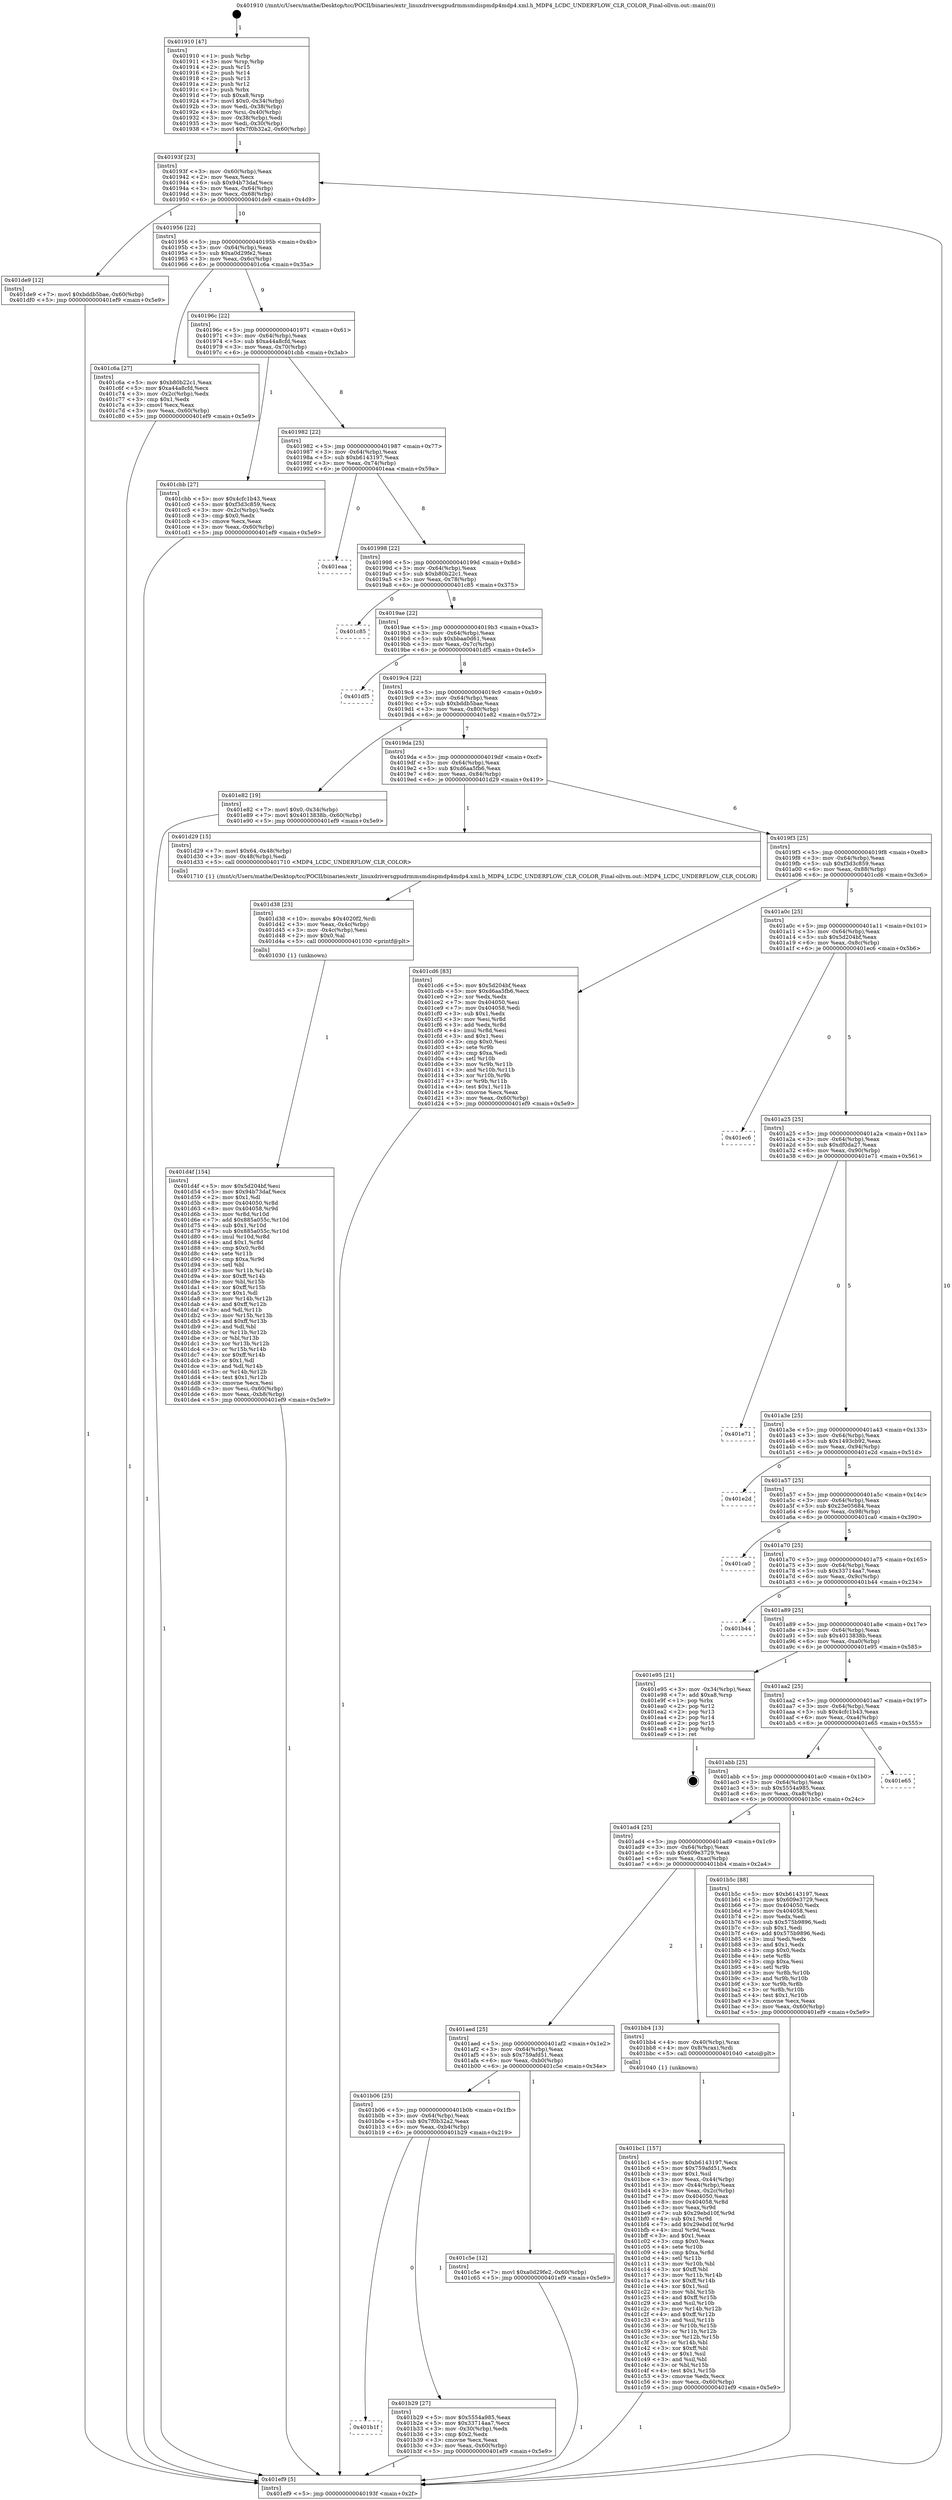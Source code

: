 digraph "0x401910" {
  label = "0x401910 (/mnt/c/Users/mathe/Desktop/tcc/POCII/binaries/extr_linuxdriversgpudrmmsmdispmdp4mdp4.xml.h_MDP4_LCDC_UNDERFLOW_CLR_COLOR_Final-ollvm.out::main(0))"
  labelloc = "t"
  node[shape=record]

  Entry [label="",width=0.3,height=0.3,shape=circle,fillcolor=black,style=filled]
  "0x40193f" [label="{
     0x40193f [23]\l
     | [instrs]\l
     &nbsp;&nbsp;0x40193f \<+3\>: mov -0x60(%rbp),%eax\l
     &nbsp;&nbsp;0x401942 \<+2\>: mov %eax,%ecx\l
     &nbsp;&nbsp;0x401944 \<+6\>: sub $0x94b73daf,%ecx\l
     &nbsp;&nbsp;0x40194a \<+3\>: mov %eax,-0x64(%rbp)\l
     &nbsp;&nbsp;0x40194d \<+3\>: mov %ecx,-0x68(%rbp)\l
     &nbsp;&nbsp;0x401950 \<+6\>: je 0000000000401de9 \<main+0x4d9\>\l
  }"]
  "0x401de9" [label="{
     0x401de9 [12]\l
     | [instrs]\l
     &nbsp;&nbsp;0x401de9 \<+7\>: movl $0xbddb5bae,-0x60(%rbp)\l
     &nbsp;&nbsp;0x401df0 \<+5\>: jmp 0000000000401ef9 \<main+0x5e9\>\l
  }"]
  "0x401956" [label="{
     0x401956 [22]\l
     | [instrs]\l
     &nbsp;&nbsp;0x401956 \<+5\>: jmp 000000000040195b \<main+0x4b\>\l
     &nbsp;&nbsp;0x40195b \<+3\>: mov -0x64(%rbp),%eax\l
     &nbsp;&nbsp;0x40195e \<+5\>: sub $0xa0d29fe2,%eax\l
     &nbsp;&nbsp;0x401963 \<+3\>: mov %eax,-0x6c(%rbp)\l
     &nbsp;&nbsp;0x401966 \<+6\>: je 0000000000401c6a \<main+0x35a\>\l
  }"]
  Exit [label="",width=0.3,height=0.3,shape=circle,fillcolor=black,style=filled,peripheries=2]
  "0x401c6a" [label="{
     0x401c6a [27]\l
     | [instrs]\l
     &nbsp;&nbsp;0x401c6a \<+5\>: mov $0xb80b22c1,%eax\l
     &nbsp;&nbsp;0x401c6f \<+5\>: mov $0xa44a8cfd,%ecx\l
     &nbsp;&nbsp;0x401c74 \<+3\>: mov -0x2c(%rbp),%edx\l
     &nbsp;&nbsp;0x401c77 \<+3\>: cmp $0x1,%edx\l
     &nbsp;&nbsp;0x401c7a \<+3\>: cmovl %ecx,%eax\l
     &nbsp;&nbsp;0x401c7d \<+3\>: mov %eax,-0x60(%rbp)\l
     &nbsp;&nbsp;0x401c80 \<+5\>: jmp 0000000000401ef9 \<main+0x5e9\>\l
  }"]
  "0x40196c" [label="{
     0x40196c [22]\l
     | [instrs]\l
     &nbsp;&nbsp;0x40196c \<+5\>: jmp 0000000000401971 \<main+0x61\>\l
     &nbsp;&nbsp;0x401971 \<+3\>: mov -0x64(%rbp),%eax\l
     &nbsp;&nbsp;0x401974 \<+5\>: sub $0xa44a8cfd,%eax\l
     &nbsp;&nbsp;0x401979 \<+3\>: mov %eax,-0x70(%rbp)\l
     &nbsp;&nbsp;0x40197c \<+6\>: je 0000000000401cbb \<main+0x3ab\>\l
  }"]
  "0x401d4f" [label="{
     0x401d4f [154]\l
     | [instrs]\l
     &nbsp;&nbsp;0x401d4f \<+5\>: mov $0x5d204bf,%esi\l
     &nbsp;&nbsp;0x401d54 \<+5\>: mov $0x94b73daf,%ecx\l
     &nbsp;&nbsp;0x401d59 \<+2\>: mov $0x1,%dl\l
     &nbsp;&nbsp;0x401d5b \<+8\>: mov 0x404050,%r8d\l
     &nbsp;&nbsp;0x401d63 \<+8\>: mov 0x404058,%r9d\l
     &nbsp;&nbsp;0x401d6b \<+3\>: mov %r8d,%r10d\l
     &nbsp;&nbsp;0x401d6e \<+7\>: add $0x885a055c,%r10d\l
     &nbsp;&nbsp;0x401d75 \<+4\>: sub $0x1,%r10d\l
     &nbsp;&nbsp;0x401d79 \<+7\>: sub $0x885a055c,%r10d\l
     &nbsp;&nbsp;0x401d80 \<+4\>: imul %r10d,%r8d\l
     &nbsp;&nbsp;0x401d84 \<+4\>: and $0x1,%r8d\l
     &nbsp;&nbsp;0x401d88 \<+4\>: cmp $0x0,%r8d\l
     &nbsp;&nbsp;0x401d8c \<+4\>: sete %r11b\l
     &nbsp;&nbsp;0x401d90 \<+4\>: cmp $0xa,%r9d\l
     &nbsp;&nbsp;0x401d94 \<+3\>: setl %bl\l
     &nbsp;&nbsp;0x401d97 \<+3\>: mov %r11b,%r14b\l
     &nbsp;&nbsp;0x401d9a \<+4\>: xor $0xff,%r14b\l
     &nbsp;&nbsp;0x401d9e \<+3\>: mov %bl,%r15b\l
     &nbsp;&nbsp;0x401da1 \<+4\>: xor $0xff,%r15b\l
     &nbsp;&nbsp;0x401da5 \<+3\>: xor $0x1,%dl\l
     &nbsp;&nbsp;0x401da8 \<+3\>: mov %r14b,%r12b\l
     &nbsp;&nbsp;0x401dab \<+4\>: and $0xff,%r12b\l
     &nbsp;&nbsp;0x401daf \<+3\>: and %dl,%r11b\l
     &nbsp;&nbsp;0x401db2 \<+3\>: mov %r15b,%r13b\l
     &nbsp;&nbsp;0x401db5 \<+4\>: and $0xff,%r13b\l
     &nbsp;&nbsp;0x401db9 \<+2\>: and %dl,%bl\l
     &nbsp;&nbsp;0x401dbb \<+3\>: or %r11b,%r12b\l
     &nbsp;&nbsp;0x401dbe \<+3\>: or %bl,%r13b\l
     &nbsp;&nbsp;0x401dc1 \<+3\>: xor %r13b,%r12b\l
     &nbsp;&nbsp;0x401dc4 \<+3\>: or %r15b,%r14b\l
     &nbsp;&nbsp;0x401dc7 \<+4\>: xor $0xff,%r14b\l
     &nbsp;&nbsp;0x401dcb \<+3\>: or $0x1,%dl\l
     &nbsp;&nbsp;0x401dce \<+3\>: and %dl,%r14b\l
     &nbsp;&nbsp;0x401dd1 \<+3\>: or %r14b,%r12b\l
     &nbsp;&nbsp;0x401dd4 \<+4\>: test $0x1,%r12b\l
     &nbsp;&nbsp;0x401dd8 \<+3\>: cmovne %ecx,%esi\l
     &nbsp;&nbsp;0x401ddb \<+3\>: mov %esi,-0x60(%rbp)\l
     &nbsp;&nbsp;0x401dde \<+6\>: mov %eax,-0xb8(%rbp)\l
     &nbsp;&nbsp;0x401de4 \<+5\>: jmp 0000000000401ef9 \<main+0x5e9\>\l
  }"]
  "0x401cbb" [label="{
     0x401cbb [27]\l
     | [instrs]\l
     &nbsp;&nbsp;0x401cbb \<+5\>: mov $0x4cfc1b43,%eax\l
     &nbsp;&nbsp;0x401cc0 \<+5\>: mov $0xf3d3c859,%ecx\l
     &nbsp;&nbsp;0x401cc5 \<+3\>: mov -0x2c(%rbp),%edx\l
     &nbsp;&nbsp;0x401cc8 \<+3\>: cmp $0x0,%edx\l
     &nbsp;&nbsp;0x401ccb \<+3\>: cmove %ecx,%eax\l
     &nbsp;&nbsp;0x401cce \<+3\>: mov %eax,-0x60(%rbp)\l
     &nbsp;&nbsp;0x401cd1 \<+5\>: jmp 0000000000401ef9 \<main+0x5e9\>\l
  }"]
  "0x401982" [label="{
     0x401982 [22]\l
     | [instrs]\l
     &nbsp;&nbsp;0x401982 \<+5\>: jmp 0000000000401987 \<main+0x77\>\l
     &nbsp;&nbsp;0x401987 \<+3\>: mov -0x64(%rbp),%eax\l
     &nbsp;&nbsp;0x40198a \<+5\>: sub $0xb6143197,%eax\l
     &nbsp;&nbsp;0x40198f \<+3\>: mov %eax,-0x74(%rbp)\l
     &nbsp;&nbsp;0x401992 \<+6\>: je 0000000000401eaa \<main+0x59a\>\l
  }"]
  "0x401d38" [label="{
     0x401d38 [23]\l
     | [instrs]\l
     &nbsp;&nbsp;0x401d38 \<+10\>: movabs $0x4020f2,%rdi\l
     &nbsp;&nbsp;0x401d42 \<+3\>: mov %eax,-0x4c(%rbp)\l
     &nbsp;&nbsp;0x401d45 \<+3\>: mov -0x4c(%rbp),%esi\l
     &nbsp;&nbsp;0x401d48 \<+2\>: mov $0x0,%al\l
     &nbsp;&nbsp;0x401d4a \<+5\>: call 0000000000401030 \<printf@plt\>\l
     | [calls]\l
     &nbsp;&nbsp;0x401030 \{1\} (unknown)\l
  }"]
  "0x401eaa" [label="{
     0x401eaa\l
  }", style=dashed]
  "0x401998" [label="{
     0x401998 [22]\l
     | [instrs]\l
     &nbsp;&nbsp;0x401998 \<+5\>: jmp 000000000040199d \<main+0x8d\>\l
     &nbsp;&nbsp;0x40199d \<+3\>: mov -0x64(%rbp),%eax\l
     &nbsp;&nbsp;0x4019a0 \<+5\>: sub $0xb80b22c1,%eax\l
     &nbsp;&nbsp;0x4019a5 \<+3\>: mov %eax,-0x78(%rbp)\l
     &nbsp;&nbsp;0x4019a8 \<+6\>: je 0000000000401c85 \<main+0x375\>\l
  }"]
  "0x401bc1" [label="{
     0x401bc1 [157]\l
     | [instrs]\l
     &nbsp;&nbsp;0x401bc1 \<+5\>: mov $0xb6143197,%ecx\l
     &nbsp;&nbsp;0x401bc6 \<+5\>: mov $0x759afd51,%edx\l
     &nbsp;&nbsp;0x401bcb \<+3\>: mov $0x1,%sil\l
     &nbsp;&nbsp;0x401bce \<+3\>: mov %eax,-0x44(%rbp)\l
     &nbsp;&nbsp;0x401bd1 \<+3\>: mov -0x44(%rbp),%eax\l
     &nbsp;&nbsp;0x401bd4 \<+3\>: mov %eax,-0x2c(%rbp)\l
     &nbsp;&nbsp;0x401bd7 \<+7\>: mov 0x404050,%eax\l
     &nbsp;&nbsp;0x401bde \<+8\>: mov 0x404058,%r8d\l
     &nbsp;&nbsp;0x401be6 \<+3\>: mov %eax,%r9d\l
     &nbsp;&nbsp;0x401be9 \<+7\>: sub $0x29ebd10f,%r9d\l
     &nbsp;&nbsp;0x401bf0 \<+4\>: sub $0x1,%r9d\l
     &nbsp;&nbsp;0x401bf4 \<+7\>: add $0x29ebd10f,%r9d\l
     &nbsp;&nbsp;0x401bfb \<+4\>: imul %r9d,%eax\l
     &nbsp;&nbsp;0x401bff \<+3\>: and $0x1,%eax\l
     &nbsp;&nbsp;0x401c02 \<+3\>: cmp $0x0,%eax\l
     &nbsp;&nbsp;0x401c05 \<+4\>: sete %r10b\l
     &nbsp;&nbsp;0x401c09 \<+4\>: cmp $0xa,%r8d\l
     &nbsp;&nbsp;0x401c0d \<+4\>: setl %r11b\l
     &nbsp;&nbsp;0x401c11 \<+3\>: mov %r10b,%bl\l
     &nbsp;&nbsp;0x401c14 \<+3\>: xor $0xff,%bl\l
     &nbsp;&nbsp;0x401c17 \<+3\>: mov %r11b,%r14b\l
     &nbsp;&nbsp;0x401c1a \<+4\>: xor $0xff,%r14b\l
     &nbsp;&nbsp;0x401c1e \<+4\>: xor $0x1,%sil\l
     &nbsp;&nbsp;0x401c22 \<+3\>: mov %bl,%r15b\l
     &nbsp;&nbsp;0x401c25 \<+4\>: and $0xff,%r15b\l
     &nbsp;&nbsp;0x401c29 \<+3\>: and %sil,%r10b\l
     &nbsp;&nbsp;0x401c2c \<+3\>: mov %r14b,%r12b\l
     &nbsp;&nbsp;0x401c2f \<+4\>: and $0xff,%r12b\l
     &nbsp;&nbsp;0x401c33 \<+3\>: and %sil,%r11b\l
     &nbsp;&nbsp;0x401c36 \<+3\>: or %r10b,%r15b\l
     &nbsp;&nbsp;0x401c39 \<+3\>: or %r11b,%r12b\l
     &nbsp;&nbsp;0x401c3c \<+3\>: xor %r12b,%r15b\l
     &nbsp;&nbsp;0x401c3f \<+3\>: or %r14b,%bl\l
     &nbsp;&nbsp;0x401c42 \<+3\>: xor $0xff,%bl\l
     &nbsp;&nbsp;0x401c45 \<+4\>: or $0x1,%sil\l
     &nbsp;&nbsp;0x401c49 \<+3\>: and %sil,%bl\l
     &nbsp;&nbsp;0x401c4c \<+3\>: or %bl,%r15b\l
     &nbsp;&nbsp;0x401c4f \<+4\>: test $0x1,%r15b\l
     &nbsp;&nbsp;0x401c53 \<+3\>: cmovne %edx,%ecx\l
     &nbsp;&nbsp;0x401c56 \<+3\>: mov %ecx,-0x60(%rbp)\l
     &nbsp;&nbsp;0x401c59 \<+5\>: jmp 0000000000401ef9 \<main+0x5e9\>\l
  }"]
  "0x401c85" [label="{
     0x401c85\l
  }", style=dashed]
  "0x4019ae" [label="{
     0x4019ae [22]\l
     | [instrs]\l
     &nbsp;&nbsp;0x4019ae \<+5\>: jmp 00000000004019b3 \<main+0xa3\>\l
     &nbsp;&nbsp;0x4019b3 \<+3\>: mov -0x64(%rbp),%eax\l
     &nbsp;&nbsp;0x4019b6 \<+5\>: sub $0xbbaa0d61,%eax\l
     &nbsp;&nbsp;0x4019bb \<+3\>: mov %eax,-0x7c(%rbp)\l
     &nbsp;&nbsp;0x4019be \<+6\>: je 0000000000401df5 \<main+0x4e5\>\l
  }"]
  "0x401910" [label="{
     0x401910 [47]\l
     | [instrs]\l
     &nbsp;&nbsp;0x401910 \<+1\>: push %rbp\l
     &nbsp;&nbsp;0x401911 \<+3\>: mov %rsp,%rbp\l
     &nbsp;&nbsp;0x401914 \<+2\>: push %r15\l
     &nbsp;&nbsp;0x401916 \<+2\>: push %r14\l
     &nbsp;&nbsp;0x401918 \<+2\>: push %r13\l
     &nbsp;&nbsp;0x40191a \<+2\>: push %r12\l
     &nbsp;&nbsp;0x40191c \<+1\>: push %rbx\l
     &nbsp;&nbsp;0x40191d \<+7\>: sub $0xa8,%rsp\l
     &nbsp;&nbsp;0x401924 \<+7\>: movl $0x0,-0x34(%rbp)\l
     &nbsp;&nbsp;0x40192b \<+3\>: mov %edi,-0x38(%rbp)\l
     &nbsp;&nbsp;0x40192e \<+4\>: mov %rsi,-0x40(%rbp)\l
     &nbsp;&nbsp;0x401932 \<+3\>: mov -0x38(%rbp),%edi\l
     &nbsp;&nbsp;0x401935 \<+3\>: mov %edi,-0x30(%rbp)\l
     &nbsp;&nbsp;0x401938 \<+7\>: movl $0x7f0b32a2,-0x60(%rbp)\l
  }"]
  "0x401df5" [label="{
     0x401df5\l
  }", style=dashed]
  "0x4019c4" [label="{
     0x4019c4 [22]\l
     | [instrs]\l
     &nbsp;&nbsp;0x4019c4 \<+5\>: jmp 00000000004019c9 \<main+0xb9\>\l
     &nbsp;&nbsp;0x4019c9 \<+3\>: mov -0x64(%rbp),%eax\l
     &nbsp;&nbsp;0x4019cc \<+5\>: sub $0xbddb5bae,%eax\l
     &nbsp;&nbsp;0x4019d1 \<+3\>: mov %eax,-0x80(%rbp)\l
     &nbsp;&nbsp;0x4019d4 \<+6\>: je 0000000000401e82 \<main+0x572\>\l
  }"]
  "0x401ef9" [label="{
     0x401ef9 [5]\l
     | [instrs]\l
     &nbsp;&nbsp;0x401ef9 \<+5\>: jmp 000000000040193f \<main+0x2f\>\l
  }"]
  "0x401e82" [label="{
     0x401e82 [19]\l
     | [instrs]\l
     &nbsp;&nbsp;0x401e82 \<+7\>: movl $0x0,-0x34(%rbp)\l
     &nbsp;&nbsp;0x401e89 \<+7\>: movl $0x4013838b,-0x60(%rbp)\l
     &nbsp;&nbsp;0x401e90 \<+5\>: jmp 0000000000401ef9 \<main+0x5e9\>\l
  }"]
  "0x4019da" [label="{
     0x4019da [25]\l
     | [instrs]\l
     &nbsp;&nbsp;0x4019da \<+5\>: jmp 00000000004019df \<main+0xcf\>\l
     &nbsp;&nbsp;0x4019df \<+3\>: mov -0x64(%rbp),%eax\l
     &nbsp;&nbsp;0x4019e2 \<+5\>: sub $0xd6aa5fb6,%eax\l
     &nbsp;&nbsp;0x4019e7 \<+6\>: mov %eax,-0x84(%rbp)\l
     &nbsp;&nbsp;0x4019ed \<+6\>: je 0000000000401d29 \<main+0x419\>\l
  }"]
  "0x401b1f" [label="{
     0x401b1f\l
  }", style=dashed]
  "0x401d29" [label="{
     0x401d29 [15]\l
     | [instrs]\l
     &nbsp;&nbsp;0x401d29 \<+7\>: movl $0x64,-0x48(%rbp)\l
     &nbsp;&nbsp;0x401d30 \<+3\>: mov -0x48(%rbp),%edi\l
     &nbsp;&nbsp;0x401d33 \<+5\>: call 0000000000401710 \<MDP4_LCDC_UNDERFLOW_CLR_COLOR\>\l
     | [calls]\l
     &nbsp;&nbsp;0x401710 \{1\} (/mnt/c/Users/mathe/Desktop/tcc/POCII/binaries/extr_linuxdriversgpudrmmsmdispmdp4mdp4.xml.h_MDP4_LCDC_UNDERFLOW_CLR_COLOR_Final-ollvm.out::MDP4_LCDC_UNDERFLOW_CLR_COLOR)\l
  }"]
  "0x4019f3" [label="{
     0x4019f3 [25]\l
     | [instrs]\l
     &nbsp;&nbsp;0x4019f3 \<+5\>: jmp 00000000004019f8 \<main+0xe8\>\l
     &nbsp;&nbsp;0x4019f8 \<+3\>: mov -0x64(%rbp),%eax\l
     &nbsp;&nbsp;0x4019fb \<+5\>: sub $0xf3d3c859,%eax\l
     &nbsp;&nbsp;0x401a00 \<+6\>: mov %eax,-0x88(%rbp)\l
     &nbsp;&nbsp;0x401a06 \<+6\>: je 0000000000401cd6 \<main+0x3c6\>\l
  }"]
  "0x401b29" [label="{
     0x401b29 [27]\l
     | [instrs]\l
     &nbsp;&nbsp;0x401b29 \<+5\>: mov $0x5554a985,%eax\l
     &nbsp;&nbsp;0x401b2e \<+5\>: mov $0x33714aa7,%ecx\l
     &nbsp;&nbsp;0x401b33 \<+3\>: mov -0x30(%rbp),%edx\l
     &nbsp;&nbsp;0x401b36 \<+3\>: cmp $0x2,%edx\l
     &nbsp;&nbsp;0x401b39 \<+3\>: cmovne %ecx,%eax\l
     &nbsp;&nbsp;0x401b3c \<+3\>: mov %eax,-0x60(%rbp)\l
     &nbsp;&nbsp;0x401b3f \<+5\>: jmp 0000000000401ef9 \<main+0x5e9\>\l
  }"]
  "0x401cd6" [label="{
     0x401cd6 [83]\l
     | [instrs]\l
     &nbsp;&nbsp;0x401cd6 \<+5\>: mov $0x5d204bf,%eax\l
     &nbsp;&nbsp;0x401cdb \<+5\>: mov $0xd6aa5fb6,%ecx\l
     &nbsp;&nbsp;0x401ce0 \<+2\>: xor %edx,%edx\l
     &nbsp;&nbsp;0x401ce2 \<+7\>: mov 0x404050,%esi\l
     &nbsp;&nbsp;0x401ce9 \<+7\>: mov 0x404058,%edi\l
     &nbsp;&nbsp;0x401cf0 \<+3\>: sub $0x1,%edx\l
     &nbsp;&nbsp;0x401cf3 \<+3\>: mov %esi,%r8d\l
     &nbsp;&nbsp;0x401cf6 \<+3\>: add %edx,%r8d\l
     &nbsp;&nbsp;0x401cf9 \<+4\>: imul %r8d,%esi\l
     &nbsp;&nbsp;0x401cfd \<+3\>: and $0x1,%esi\l
     &nbsp;&nbsp;0x401d00 \<+3\>: cmp $0x0,%esi\l
     &nbsp;&nbsp;0x401d03 \<+4\>: sete %r9b\l
     &nbsp;&nbsp;0x401d07 \<+3\>: cmp $0xa,%edi\l
     &nbsp;&nbsp;0x401d0a \<+4\>: setl %r10b\l
     &nbsp;&nbsp;0x401d0e \<+3\>: mov %r9b,%r11b\l
     &nbsp;&nbsp;0x401d11 \<+3\>: and %r10b,%r11b\l
     &nbsp;&nbsp;0x401d14 \<+3\>: xor %r10b,%r9b\l
     &nbsp;&nbsp;0x401d17 \<+3\>: or %r9b,%r11b\l
     &nbsp;&nbsp;0x401d1a \<+4\>: test $0x1,%r11b\l
     &nbsp;&nbsp;0x401d1e \<+3\>: cmovne %ecx,%eax\l
     &nbsp;&nbsp;0x401d21 \<+3\>: mov %eax,-0x60(%rbp)\l
     &nbsp;&nbsp;0x401d24 \<+5\>: jmp 0000000000401ef9 \<main+0x5e9\>\l
  }"]
  "0x401a0c" [label="{
     0x401a0c [25]\l
     | [instrs]\l
     &nbsp;&nbsp;0x401a0c \<+5\>: jmp 0000000000401a11 \<main+0x101\>\l
     &nbsp;&nbsp;0x401a11 \<+3\>: mov -0x64(%rbp),%eax\l
     &nbsp;&nbsp;0x401a14 \<+5\>: sub $0x5d204bf,%eax\l
     &nbsp;&nbsp;0x401a19 \<+6\>: mov %eax,-0x8c(%rbp)\l
     &nbsp;&nbsp;0x401a1f \<+6\>: je 0000000000401ec6 \<main+0x5b6\>\l
  }"]
  "0x401b06" [label="{
     0x401b06 [25]\l
     | [instrs]\l
     &nbsp;&nbsp;0x401b06 \<+5\>: jmp 0000000000401b0b \<main+0x1fb\>\l
     &nbsp;&nbsp;0x401b0b \<+3\>: mov -0x64(%rbp),%eax\l
     &nbsp;&nbsp;0x401b0e \<+5\>: sub $0x7f0b32a2,%eax\l
     &nbsp;&nbsp;0x401b13 \<+6\>: mov %eax,-0xb4(%rbp)\l
     &nbsp;&nbsp;0x401b19 \<+6\>: je 0000000000401b29 \<main+0x219\>\l
  }"]
  "0x401ec6" [label="{
     0x401ec6\l
  }", style=dashed]
  "0x401a25" [label="{
     0x401a25 [25]\l
     | [instrs]\l
     &nbsp;&nbsp;0x401a25 \<+5\>: jmp 0000000000401a2a \<main+0x11a\>\l
     &nbsp;&nbsp;0x401a2a \<+3\>: mov -0x64(%rbp),%eax\l
     &nbsp;&nbsp;0x401a2d \<+5\>: sub $0xdf0da27,%eax\l
     &nbsp;&nbsp;0x401a32 \<+6\>: mov %eax,-0x90(%rbp)\l
     &nbsp;&nbsp;0x401a38 \<+6\>: je 0000000000401e71 \<main+0x561\>\l
  }"]
  "0x401c5e" [label="{
     0x401c5e [12]\l
     | [instrs]\l
     &nbsp;&nbsp;0x401c5e \<+7\>: movl $0xa0d29fe2,-0x60(%rbp)\l
     &nbsp;&nbsp;0x401c65 \<+5\>: jmp 0000000000401ef9 \<main+0x5e9\>\l
  }"]
  "0x401e71" [label="{
     0x401e71\l
  }", style=dashed]
  "0x401a3e" [label="{
     0x401a3e [25]\l
     | [instrs]\l
     &nbsp;&nbsp;0x401a3e \<+5\>: jmp 0000000000401a43 \<main+0x133\>\l
     &nbsp;&nbsp;0x401a43 \<+3\>: mov -0x64(%rbp),%eax\l
     &nbsp;&nbsp;0x401a46 \<+5\>: sub $0x1493cb92,%eax\l
     &nbsp;&nbsp;0x401a4b \<+6\>: mov %eax,-0x94(%rbp)\l
     &nbsp;&nbsp;0x401a51 \<+6\>: je 0000000000401e2d \<main+0x51d\>\l
  }"]
  "0x401aed" [label="{
     0x401aed [25]\l
     | [instrs]\l
     &nbsp;&nbsp;0x401aed \<+5\>: jmp 0000000000401af2 \<main+0x1e2\>\l
     &nbsp;&nbsp;0x401af2 \<+3\>: mov -0x64(%rbp),%eax\l
     &nbsp;&nbsp;0x401af5 \<+5\>: sub $0x759afd51,%eax\l
     &nbsp;&nbsp;0x401afa \<+6\>: mov %eax,-0xb0(%rbp)\l
     &nbsp;&nbsp;0x401b00 \<+6\>: je 0000000000401c5e \<main+0x34e\>\l
  }"]
  "0x401e2d" [label="{
     0x401e2d\l
  }", style=dashed]
  "0x401a57" [label="{
     0x401a57 [25]\l
     | [instrs]\l
     &nbsp;&nbsp;0x401a57 \<+5\>: jmp 0000000000401a5c \<main+0x14c\>\l
     &nbsp;&nbsp;0x401a5c \<+3\>: mov -0x64(%rbp),%eax\l
     &nbsp;&nbsp;0x401a5f \<+5\>: sub $0x23e05684,%eax\l
     &nbsp;&nbsp;0x401a64 \<+6\>: mov %eax,-0x98(%rbp)\l
     &nbsp;&nbsp;0x401a6a \<+6\>: je 0000000000401ca0 \<main+0x390\>\l
  }"]
  "0x401bb4" [label="{
     0x401bb4 [13]\l
     | [instrs]\l
     &nbsp;&nbsp;0x401bb4 \<+4\>: mov -0x40(%rbp),%rax\l
     &nbsp;&nbsp;0x401bb8 \<+4\>: mov 0x8(%rax),%rdi\l
     &nbsp;&nbsp;0x401bbc \<+5\>: call 0000000000401040 \<atoi@plt\>\l
     | [calls]\l
     &nbsp;&nbsp;0x401040 \{1\} (unknown)\l
  }"]
  "0x401ca0" [label="{
     0x401ca0\l
  }", style=dashed]
  "0x401a70" [label="{
     0x401a70 [25]\l
     | [instrs]\l
     &nbsp;&nbsp;0x401a70 \<+5\>: jmp 0000000000401a75 \<main+0x165\>\l
     &nbsp;&nbsp;0x401a75 \<+3\>: mov -0x64(%rbp),%eax\l
     &nbsp;&nbsp;0x401a78 \<+5\>: sub $0x33714aa7,%eax\l
     &nbsp;&nbsp;0x401a7d \<+6\>: mov %eax,-0x9c(%rbp)\l
     &nbsp;&nbsp;0x401a83 \<+6\>: je 0000000000401b44 \<main+0x234\>\l
  }"]
  "0x401ad4" [label="{
     0x401ad4 [25]\l
     | [instrs]\l
     &nbsp;&nbsp;0x401ad4 \<+5\>: jmp 0000000000401ad9 \<main+0x1c9\>\l
     &nbsp;&nbsp;0x401ad9 \<+3\>: mov -0x64(%rbp),%eax\l
     &nbsp;&nbsp;0x401adc \<+5\>: sub $0x609e3729,%eax\l
     &nbsp;&nbsp;0x401ae1 \<+6\>: mov %eax,-0xac(%rbp)\l
     &nbsp;&nbsp;0x401ae7 \<+6\>: je 0000000000401bb4 \<main+0x2a4\>\l
  }"]
  "0x401b44" [label="{
     0x401b44\l
  }", style=dashed]
  "0x401a89" [label="{
     0x401a89 [25]\l
     | [instrs]\l
     &nbsp;&nbsp;0x401a89 \<+5\>: jmp 0000000000401a8e \<main+0x17e\>\l
     &nbsp;&nbsp;0x401a8e \<+3\>: mov -0x64(%rbp),%eax\l
     &nbsp;&nbsp;0x401a91 \<+5\>: sub $0x4013838b,%eax\l
     &nbsp;&nbsp;0x401a96 \<+6\>: mov %eax,-0xa0(%rbp)\l
     &nbsp;&nbsp;0x401a9c \<+6\>: je 0000000000401e95 \<main+0x585\>\l
  }"]
  "0x401b5c" [label="{
     0x401b5c [88]\l
     | [instrs]\l
     &nbsp;&nbsp;0x401b5c \<+5\>: mov $0xb6143197,%eax\l
     &nbsp;&nbsp;0x401b61 \<+5\>: mov $0x609e3729,%ecx\l
     &nbsp;&nbsp;0x401b66 \<+7\>: mov 0x404050,%edx\l
     &nbsp;&nbsp;0x401b6d \<+7\>: mov 0x404058,%esi\l
     &nbsp;&nbsp;0x401b74 \<+2\>: mov %edx,%edi\l
     &nbsp;&nbsp;0x401b76 \<+6\>: sub $0x575b9896,%edi\l
     &nbsp;&nbsp;0x401b7c \<+3\>: sub $0x1,%edi\l
     &nbsp;&nbsp;0x401b7f \<+6\>: add $0x575b9896,%edi\l
     &nbsp;&nbsp;0x401b85 \<+3\>: imul %edi,%edx\l
     &nbsp;&nbsp;0x401b88 \<+3\>: and $0x1,%edx\l
     &nbsp;&nbsp;0x401b8b \<+3\>: cmp $0x0,%edx\l
     &nbsp;&nbsp;0x401b8e \<+4\>: sete %r8b\l
     &nbsp;&nbsp;0x401b92 \<+3\>: cmp $0xa,%esi\l
     &nbsp;&nbsp;0x401b95 \<+4\>: setl %r9b\l
     &nbsp;&nbsp;0x401b99 \<+3\>: mov %r8b,%r10b\l
     &nbsp;&nbsp;0x401b9c \<+3\>: and %r9b,%r10b\l
     &nbsp;&nbsp;0x401b9f \<+3\>: xor %r9b,%r8b\l
     &nbsp;&nbsp;0x401ba2 \<+3\>: or %r8b,%r10b\l
     &nbsp;&nbsp;0x401ba5 \<+4\>: test $0x1,%r10b\l
     &nbsp;&nbsp;0x401ba9 \<+3\>: cmovne %ecx,%eax\l
     &nbsp;&nbsp;0x401bac \<+3\>: mov %eax,-0x60(%rbp)\l
     &nbsp;&nbsp;0x401baf \<+5\>: jmp 0000000000401ef9 \<main+0x5e9\>\l
  }"]
  "0x401e95" [label="{
     0x401e95 [21]\l
     | [instrs]\l
     &nbsp;&nbsp;0x401e95 \<+3\>: mov -0x34(%rbp),%eax\l
     &nbsp;&nbsp;0x401e98 \<+7\>: add $0xa8,%rsp\l
     &nbsp;&nbsp;0x401e9f \<+1\>: pop %rbx\l
     &nbsp;&nbsp;0x401ea0 \<+2\>: pop %r12\l
     &nbsp;&nbsp;0x401ea2 \<+2\>: pop %r13\l
     &nbsp;&nbsp;0x401ea4 \<+2\>: pop %r14\l
     &nbsp;&nbsp;0x401ea6 \<+2\>: pop %r15\l
     &nbsp;&nbsp;0x401ea8 \<+1\>: pop %rbp\l
     &nbsp;&nbsp;0x401ea9 \<+1\>: ret\l
  }"]
  "0x401aa2" [label="{
     0x401aa2 [25]\l
     | [instrs]\l
     &nbsp;&nbsp;0x401aa2 \<+5\>: jmp 0000000000401aa7 \<main+0x197\>\l
     &nbsp;&nbsp;0x401aa7 \<+3\>: mov -0x64(%rbp),%eax\l
     &nbsp;&nbsp;0x401aaa \<+5\>: sub $0x4cfc1b43,%eax\l
     &nbsp;&nbsp;0x401aaf \<+6\>: mov %eax,-0xa4(%rbp)\l
     &nbsp;&nbsp;0x401ab5 \<+6\>: je 0000000000401e65 \<main+0x555\>\l
  }"]
  "0x401abb" [label="{
     0x401abb [25]\l
     | [instrs]\l
     &nbsp;&nbsp;0x401abb \<+5\>: jmp 0000000000401ac0 \<main+0x1b0\>\l
     &nbsp;&nbsp;0x401ac0 \<+3\>: mov -0x64(%rbp),%eax\l
     &nbsp;&nbsp;0x401ac3 \<+5\>: sub $0x5554a985,%eax\l
     &nbsp;&nbsp;0x401ac8 \<+6\>: mov %eax,-0xa8(%rbp)\l
     &nbsp;&nbsp;0x401ace \<+6\>: je 0000000000401b5c \<main+0x24c\>\l
  }"]
  "0x401e65" [label="{
     0x401e65\l
  }", style=dashed]
  Entry -> "0x401910" [label=" 1"]
  "0x40193f" -> "0x401de9" [label=" 1"]
  "0x40193f" -> "0x401956" [label=" 10"]
  "0x401e95" -> Exit [label=" 1"]
  "0x401956" -> "0x401c6a" [label=" 1"]
  "0x401956" -> "0x40196c" [label=" 9"]
  "0x401e82" -> "0x401ef9" [label=" 1"]
  "0x40196c" -> "0x401cbb" [label=" 1"]
  "0x40196c" -> "0x401982" [label=" 8"]
  "0x401de9" -> "0x401ef9" [label=" 1"]
  "0x401982" -> "0x401eaa" [label=" 0"]
  "0x401982" -> "0x401998" [label=" 8"]
  "0x401d4f" -> "0x401ef9" [label=" 1"]
  "0x401998" -> "0x401c85" [label=" 0"]
  "0x401998" -> "0x4019ae" [label=" 8"]
  "0x401d38" -> "0x401d4f" [label=" 1"]
  "0x4019ae" -> "0x401df5" [label=" 0"]
  "0x4019ae" -> "0x4019c4" [label=" 8"]
  "0x401d29" -> "0x401d38" [label=" 1"]
  "0x4019c4" -> "0x401e82" [label=" 1"]
  "0x4019c4" -> "0x4019da" [label=" 7"]
  "0x401cd6" -> "0x401ef9" [label=" 1"]
  "0x4019da" -> "0x401d29" [label=" 1"]
  "0x4019da" -> "0x4019f3" [label=" 6"]
  "0x401cbb" -> "0x401ef9" [label=" 1"]
  "0x4019f3" -> "0x401cd6" [label=" 1"]
  "0x4019f3" -> "0x401a0c" [label=" 5"]
  "0x401c6a" -> "0x401ef9" [label=" 1"]
  "0x401a0c" -> "0x401ec6" [label=" 0"]
  "0x401a0c" -> "0x401a25" [label=" 5"]
  "0x401bc1" -> "0x401ef9" [label=" 1"]
  "0x401a25" -> "0x401e71" [label=" 0"]
  "0x401a25" -> "0x401a3e" [label=" 5"]
  "0x401bb4" -> "0x401bc1" [label=" 1"]
  "0x401a3e" -> "0x401e2d" [label=" 0"]
  "0x401a3e" -> "0x401a57" [label=" 5"]
  "0x401ef9" -> "0x40193f" [label=" 10"]
  "0x401a57" -> "0x401ca0" [label=" 0"]
  "0x401a57" -> "0x401a70" [label=" 5"]
  "0x401910" -> "0x40193f" [label=" 1"]
  "0x401a70" -> "0x401b44" [label=" 0"]
  "0x401a70" -> "0x401a89" [label=" 5"]
  "0x401b06" -> "0x401b1f" [label=" 0"]
  "0x401a89" -> "0x401e95" [label=" 1"]
  "0x401a89" -> "0x401aa2" [label=" 4"]
  "0x401b06" -> "0x401b29" [label=" 1"]
  "0x401aa2" -> "0x401e65" [label=" 0"]
  "0x401aa2" -> "0x401abb" [label=" 4"]
  "0x401c5e" -> "0x401ef9" [label=" 1"]
  "0x401abb" -> "0x401b5c" [label=" 1"]
  "0x401abb" -> "0x401ad4" [label=" 3"]
  "0x401b29" -> "0x401ef9" [label=" 1"]
  "0x401ad4" -> "0x401bb4" [label=" 1"]
  "0x401ad4" -> "0x401aed" [label=" 2"]
  "0x401b5c" -> "0x401ef9" [label=" 1"]
  "0x401aed" -> "0x401c5e" [label=" 1"]
  "0x401aed" -> "0x401b06" [label=" 1"]
}
